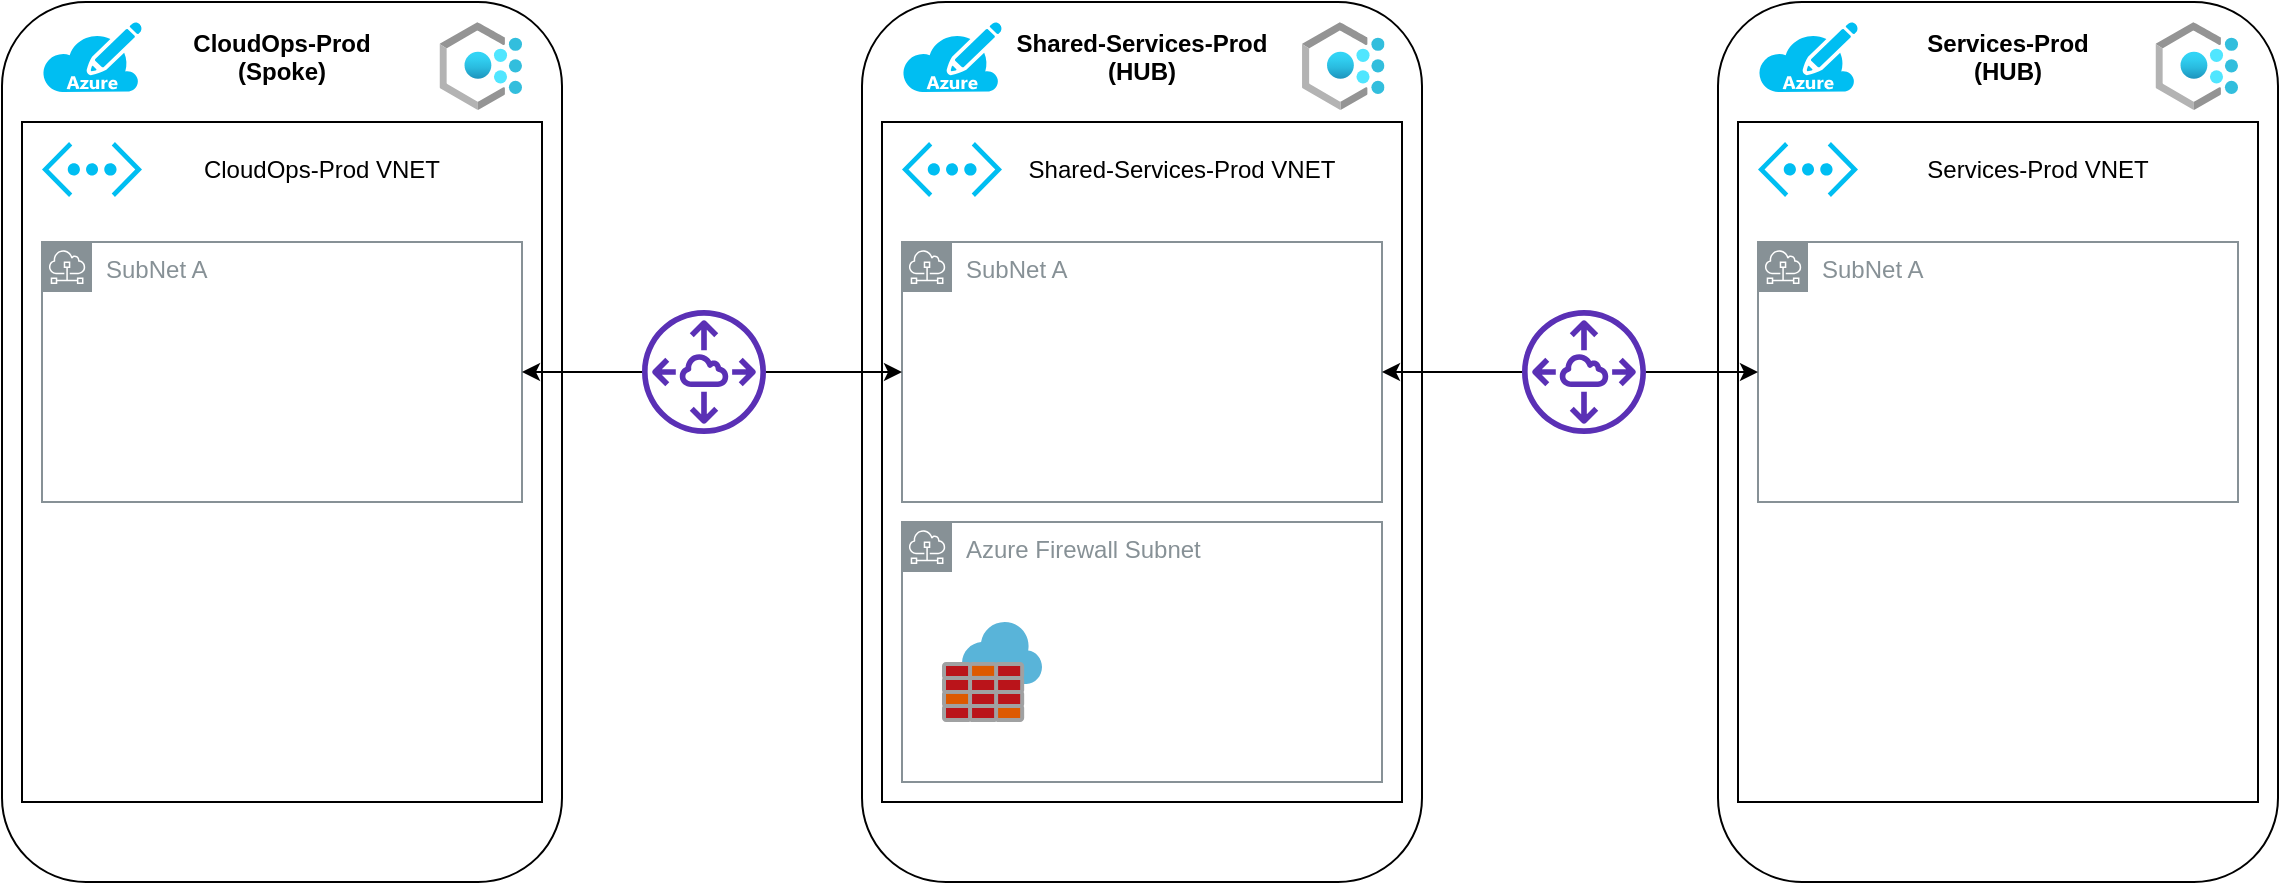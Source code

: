 <mxfile version="14.7.6" type="device"><diagram id="9sN6lGdxXm99i8ez0Wlq" name="Page-1"><mxGraphModel dx="2272" dy="752" grid="1" gridSize="10" guides="1" tooltips="1" connect="1" arrows="1" fold="1" page="1" pageScale="1" pageWidth="850" pageHeight="1100" math="0" shadow="0"><root><mxCell id="0"/><mxCell id="1" parent="0"/><mxCell id="kq9MHrBevbh4u-DmoY-7-1" value="" style="rounded=1;whiteSpace=wrap;html=1;" vertex="1" parent="1"><mxGeometry x="-230" y="160" width="280" height="440" as="geometry"/></mxCell><mxCell id="kq9MHrBevbh4u-DmoY-7-2" value="" style="verticalLabelPosition=bottom;html=1;verticalAlign=top;align=center;strokeColor=none;fillColor=#00BEF2;shape=mxgraph.azure.azure_subscription;" vertex="1" parent="1"><mxGeometry x="-210" y="170" width="50" height="35" as="geometry"/></mxCell><mxCell id="kq9MHrBevbh4u-DmoY-7-3" value="" style="rounded=1;whiteSpace=wrap;html=1;" vertex="1" parent="1"><mxGeometry x="200" y="160" width="280" height="440" as="geometry"/></mxCell><mxCell id="kq9MHrBevbh4u-DmoY-7-4" value="" style="verticalLabelPosition=bottom;html=1;verticalAlign=top;align=center;strokeColor=none;fillColor=#00BEF2;shape=mxgraph.azure.azure_subscription;" vertex="1" parent="1"><mxGeometry x="220" y="170" width="50" height="35" as="geometry"/></mxCell><mxCell id="kq9MHrBevbh4u-DmoY-7-5" value="" style="rounded=1;whiteSpace=wrap;html=1;" vertex="1" parent="1"><mxGeometry x="628" y="160" width="280" height="440" as="geometry"/></mxCell><mxCell id="kq9MHrBevbh4u-DmoY-7-6" value="" style="verticalLabelPosition=bottom;html=1;verticalAlign=top;align=center;strokeColor=none;fillColor=#00BEF2;shape=mxgraph.azure.azure_subscription;" vertex="1" parent="1"><mxGeometry x="648" y="170" width="50" height="35" as="geometry"/></mxCell><mxCell id="kq9MHrBevbh4u-DmoY-7-9" value="&lt;div style=&quot;font-size: 12px;&quot;&gt;Shared-Services-Prod (HUB)&lt;/div&gt;&lt;div style=&quot;font-size: 12px;&quot;&gt;&lt;br style=&quot;font-size: 12px;&quot;&gt;&lt;/div&gt;" style="text;html=1;strokeColor=none;fillColor=none;align=center;verticalAlign=middle;whiteSpace=wrap;rounded=0;fontStyle=1;fontSize=12;" vertex="1" parent="1"><mxGeometry x="275" y="185" width="130" height="20" as="geometry"/></mxCell><mxCell id="kq9MHrBevbh4u-DmoY-7-10" value="&lt;div style=&quot;font-size: 12px&quot;&gt;Services-Prod&lt;br&gt; (HUB)&lt;/div&gt;&lt;div style=&quot;font-size: 12px&quot;&gt;&lt;br style=&quot;font-size: 12px&quot;&gt;&lt;/div&gt;" style="text;html=1;strokeColor=none;fillColor=none;align=center;verticalAlign=middle;whiteSpace=wrap;rounded=0;fontStyle=1;fontSize=12;" vertex="1" parent="1"><mxGeometry x="708" y="185" width="130" height="20" as="geometry"/></mxCell><mxCell id="kq9MHrBevbh4u-DmoY-7-11" value="&lt;div style=&quot;font-size: 12px&quot;&gt;CloudOps-Prod (Spoke)&lt;/div&gt;&lt;div style=&quot;font-size: 12px&quot;&gt;&lt;br style=&quot;font-size: 12px&quot;&gt;&lt;/div&gt;" style="text;html=1;strokeColor=none;fillColor=none;align=center;verticalAlign=middle;whiteSpace=wrap;rounded=0;fontStyle=1;fontSize=12;" vertex="1" parent="1"><mxGeometry x="-155" y="185" width="130" height="20" as="geometry"/></mxCell><mxCell id="kq9MHrBevbh4u-DmoY-7-13" value="" style="rounded=0;whiteSpace=wrap;html=1;fontSize=12;" vertex="1" parent="1"><mxGeometry x="-220" y="220" width="260" height="340" as="geometry"/></mxCell><mxCell id="kq9MHrBevbh4u-DmoY-7-12" value="" style="verticalLabelPosition=bottom;html=1;verticalAlign=top;align=center;strokeColor=none;fillColor=#00BEF2;shape=mxgraph.azure.virtual_network;pointerEvents=1;fontSize=12;" vertex="1" parent="1"><mxGeometry x="-210" y="230" width="50" height="27.5" as="geometry"/></mxCell><mxCell id="kq9MHrBevbh4u-DmoY-7-14" value="CloudOps-Prod VNET" style="text;html=1;strokeColor=none;fillColor=none;align=center;verticalAlign=middle;whiteSpace=wrap;rounded=0;fontSize=12;" vertex="1" parent="1"><mxGeometry x="-150" y="233.75" width="160" height="20" as="geometry"/></mxCell><mxCell id="kq9MHrBevbh4u-DmoY-7-15" value="" style="rounded=0;whiteSpace=wrap;html=1;fontSize=12;" vertex="1" parent="1"><mxGeometry x="210" y="220" width="260" height="340" as="geometry"/></mxCell><mxCell id="kq9MHrBevbh4u-DmoY-7-16" value="" style="verticalLabelPosition=bottom;html=1;verticalAlign=top;align=center;strokeColor=none;fillColor=#00BEF2;shape=mxgraph.azure.virtual_network;pointerEvents=1;fontSize=12;" vertex="1" parent="1"><mxGeometry x="220" y="230" width="50" height="27.5" as="geometry"/></mxCell><mxCell id="kq9MHrBevbh4u-DmoY-7-17" value="Shared-Services-Prod VNET" style="text;html=1;strokeColor=none;fillColor=none;align=center;verticalAlign=middle;whiteSpace=wrap;rounded=0;fontSize=12;" vertex="1" parent="1"><mxGeometry x="280" y="233.75" width="160" height="20" as="geometry"/></mxCell><mxCell id="kq9MHrBevbh4u-DmoY-7-18" value="" style="rounded=0;whiteSpace=wrap;html=1;fontSize=12;" vertex="1" parent="1"><mxGeometry x="638" y="220" width="260" height="340" as="geometry"/></mxCell><mxCell id="kq9MHrBevbh4u-DmoY-7-19" value="" style="verticalLabelPosition=bottom;html=1;verticalAlign=top;align=center;strokeColor=none;fillColor=#00BEF2;shape=mxgraph.azure.virtual_network;pointerEvents=1;fontSize=12;" vertex="1" parent="1"><mxGeometry x="648" y="230" width="50" height="27.5" as="geometry"/></mxCell><mxCell id="kq9MHrBevbh4u-DmoY-7-20" value="Services-Prod VNET" style="text;html=1;strokeColor=none;fillColor=none;align=center;verticalAlign=middle;whiteSpace=wrap;rounded=0;fontSize=12;" vertex="1" parent="1"><mxGeometry x="708" y="233.75" width="160" height="20" as="geometry"/></mxCell><mxCell id="kq9MHrBevbh4u-DmoY-7-21" value="" style="aspect=fixed;html=1;points=[];align=center;image;fontSize=12;image=img/lib/mscae/Azure_Firewall.svg;" vertex="1" parent="1"><mxGeometry x="240" y="470" width="50" height="50" as="geometry"/></mxCell><mxCell id="kq9MHrBevbh4u-DmoY-7-22" value="Azure Firewall Subnet" style="outlineConnect=0;gradientColor=none;html=1;whiteSpace=wrap;fontSize=12;fontStyle=0;shape=mxgraph.aws4.group;grIcon=mxgraph.aws4.group_subnet;strokeColor=#879196;fillColor=none;verticalAlign=top;align=left;spacingLeft=30;fontColor=#879196;dashed=0;" vertex="1" parent="1"><mxGeometry x="220" y="420" width="240" height="130" as="geometry"/></mxCell><mxCell id="kq9MHrBevbh4u-DmoY-7-24" value="SubNet A" style="outlineConnect=0;gradientColor=none;html=1;whiteSpace=wrap;fontSize=12;fontStyle=0;shape=mxgraph.aws4.group;grIcon=mxgraph.aws4.group_subnet;strokeColor=#879196;fillColor=none;verticalAlign=top;align=left;spacingLeft=30;fontColor=#879196;dashed=0;" vertex="1" parent="1"><mxGeometry x="220" y="280" width="240" height="130" as="geometry"/></mxCell><mxCell id="kq9MHrBevbh4u-DmoY-7-25" value="SubNet A" style="outlineConnect=0;gradientColor=none;html=1;whiteSpace=wrap;fontSize=12;fontStyle=0;shape=mxgraph.aws4.group;grIcon=mxgraph.aws4.group_subnet;strokeColor=#879196;fillColor=none;verticalAlign=top;align=left;spacingLeft=30;fontColor=#879196;dashed=0;" vertex="1" parent="1"><mxGeometry x="-210" y="280" width="240" height="130" as="geometry"/></mxCell><mxCell id="kq9MHrBevbh4u-DmoY-7-26" value="SubNet A" style="outlineConnect=0;gradientColor=none;html=1;whiteSpace=wrap;fontSize=12;fontStyle=0;shape=mxgraph.aws4.group;grIcon=mxgraph.aws4.group_subnet;strokeColor=#879196;fillColor=none;verticalAlign=top;align=left;spacingLeft=30;fontColor=#879196;dashed=0;" vertex="1" parent="1"><mxGeometry x="648" y="280" width="240" height="130" as="geometry"/></mxCell><mxCell id="kq9MHrBevbh4u-DmoY-7-32" style="edgeStyle=orthogonalEdgeStyle;rounded=0;orthogonalLoop=1;jettySize=auto;html=1;fontSize=12;" edge="1" parent="1" source="kq9MHrBevbh4u-DmoY-7-27" target="kq9MHrBevbh4u-DmoY-7-24"><mxGeometry relative="1" as="geometry"/></mxCell><mxCell id="kq9MHrBevbh4u-DmoY-7-33" style="edgeStyle=orthogonalEdgeStyle;rounded=0;orthogonalLoop=1;jettySize=auto;html=1;fontSize=12;" edge="1" parent="1" source="kq9MHrBevbh4u-DmoY-7-27" target="kq9MHrBevbh4u-DmoY-7-25"><mxGeometry relative="1" as="geometry"/></mxCell><mxCell id="kq9MHrBevbh4u-DmoY-7-27" value="" style="outlineConnect=0;fontColor=#232F3E;gradientColor=none;fillColor=#5A30B5;strokeColor=none;dashed=0;verticalLabelPosition=bottom;verticalAlign=top;align=center;html=1;fontSize=12;fontStyle=0;aspect=fixed;pointerEvents=1;shape=mxgraph.aws4.peering;" vertex="1" parent="1"><mxGeometry x="90" y="314" width="62" height="62" as="geometry"/></mxCell><mxCell id="kq9MHrBevbh4u-DmoY-7-34" style="edgeStyle=orthogonalEdgeStyle;rounded=0;orthogonalLoop=1;jettySize=auto;html=1;fontSize=12;" edge="1" parent="1" source="kq9MHrBevbh4u-DmoY-7-28" target="kq9MHrBevbh4u-DmoY-7-24"><mxGeometry relative="1" as="geometry"/></mxCell><mxCell id="kq9MHrBevbh4u-DmoY-7-35" style="edgeStyle=orthogonalEdgeStyle;rounded=0;orthogonalLoop=1;jettySize=auto;html=1;fontSize=12;" edge="1" parent="1" source="kq9MHrBevbh4u-DmoY-7-28" target="kq9MHrBevbh4u-DmoY-7-26"><mxGeometry relative="1" as="geometry"><mxPoint x="620" y="345" as="sourcePoint"/></mxGeometry></mxCell><mxCell id="kq9MHrBevbh4u-DmoY-7-28" value="" style="outlineConnect=0;fontColor=#232F3E;gradientColor=none;fillColor=#5A30B5;strokeColor=none;dashed=0;verticalLabelPosition=bottom;verticalAlign=top;align=center;html=1;fontSize=12;fontStyle=0;aspect=fixed;pointerEvents=1;shape=mxgraph.aws4.peering;" vertex="1" parent="1"><mxGeometry x="530" y="314" width="62" height="62" as="geometry"/></mxCell><mxCell id="kq9MHrBevbh4u-DmoY-7-29" value="" style="aspect=fixed;html=1;points=[];align=center;image;fontSize=12;image=img/lib/azure2/management_governance/Policy.svg;" vertex="1" parent="1"><mxGeometry x="-11.25" y="170" width="41.25" height="44" as="geometry"/></mxCell><mxCell id="kq9MHrBevbh4u-DmoY-7-30" value="" style="aspect=fixed;html=1;points=[];align=center;image;fontSize=12;image=img/lib/azure2/management_governance/Policy.svg;" vertex="1" parent="1"><mxGeometry x="420" y="170" width="41.25" height="44" as="geometry"/></mxCell><mxCell id="kq9MHrBevbh4u-DmoY-7-31" value="" style="aspect=fixed;html=1;points=[];align=center;image;fontSize=12;image=img/lib/azure2/management_governance/Policy.svg;" vertex="1" parent="1"><mxGeometry x="846.75" y="170" width="41.25" height="44" as="geometry"/></mxCell></root></mxGraphModel></diagram></mxfile>